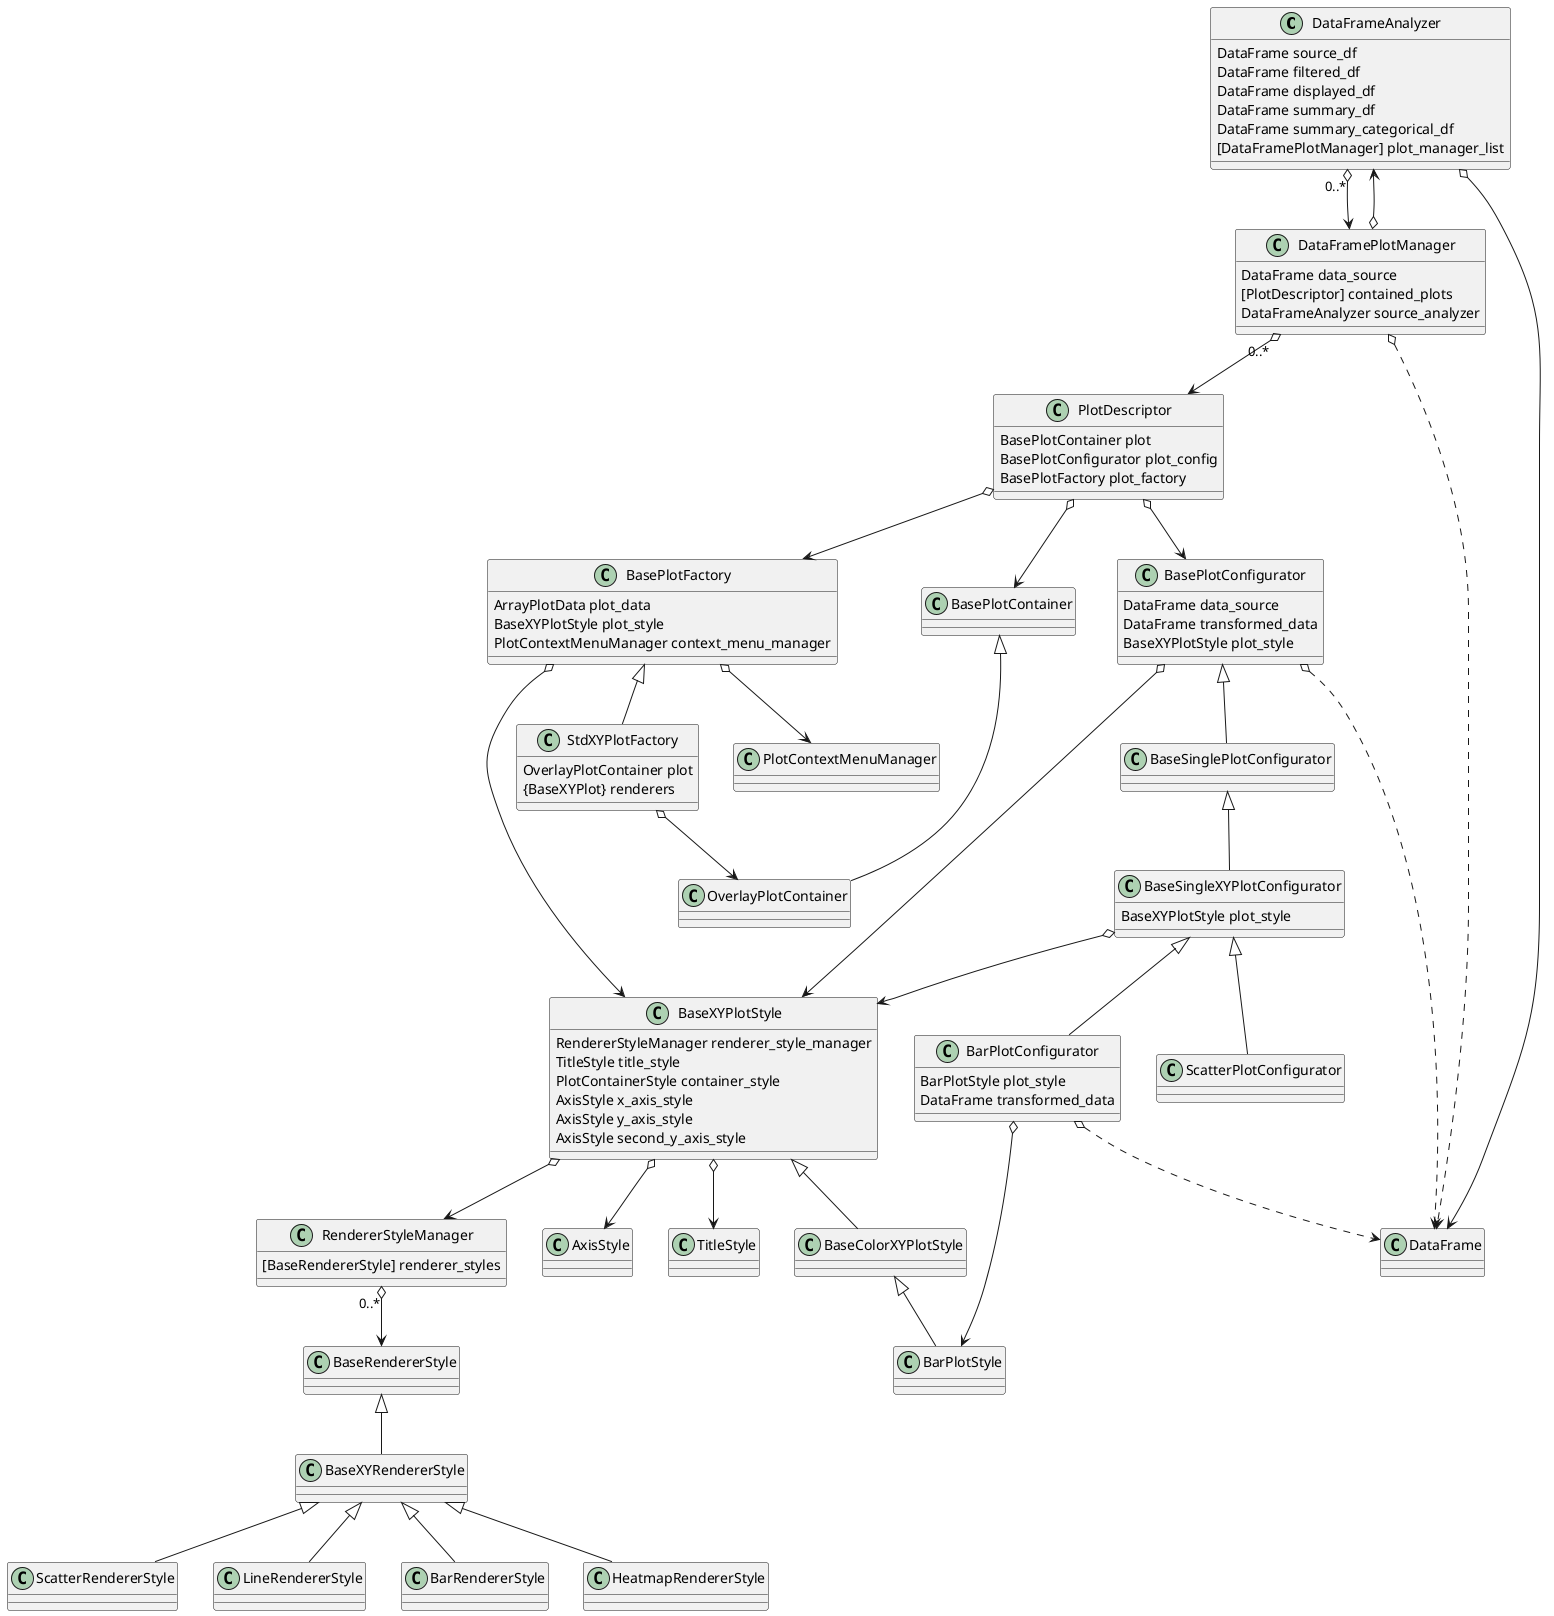 @startuml

class DataFrameAnalyzer {
    DataFrame source_df
    DataFrame filtered_df
    DataFrame displayed_df
    DataFrame summary_df
    DataFrame summary_categorical_df
    [DataFramePlotManager] plot_manager_list

}
DataFrameAnalyzer o--> DataFrame
DataFrameAnalyzer "0..*" o--> DataFramePlotManager

class DataFramePlotManager {
    DataFrame data_source
    [PlotDescriptor] contained_plots
    DataFrameAnalyzer source_analyzer
}
DataFramePlotManager "0..*" o--> PlotDescriptor
DataFramePlotManager o..> DataFrame
DataFramePlotManager o--> DataFrameAnalyzer

class BasePlotFactory {
    ArrayPlotData plot_data
    BaseXYPlotStyle plot_style
    PlotContextMenuManager context_menu_manager
}
BasePlotFactory o--> BaseXYPlotStyle
BasePlotFactory o--> PlotContextMenuManager

class StdXYPlotFactory {
    OverlayPlotContainer plot
    {BaseXYPlot} renderers
}
BasePlotContainer <|-- OverlayPlotContainer
BasePlotFactory <|-- StdXYPlotFactory
StdXYPlotFactory o--> OverlayPlotContainer

class BaseXYPlotStyle {
    RendererStyleManager renderer_style_manager
    TitleStyle title_style
    PlotContainerStyle container_style
    AxisStyle x_axis_style
    AxisStyle y_axis_style
    AxisStyle second_y_axis_style
}
BaseXYPlotStyle o--> RendererStyleManager
BaseXYPlotStyle o--> AxisStyle
BaseXYPlotStyle o--> TitleStyle

class RendererStyleManager {
    [BaseRendererStyle] renderer_styles
}
RendererStyleManager "0..*" o--> BaseRendererStyle
BaseRendererStyle <|-- BaseXYRendererStyle
BaseXYRendererStyle <|-- ScatterRendererStyle
BaseXYRendererStyle <|-- LineRendererStyle
BaseXYRendererStyle <|-- BarRendererStyle
BaseXYRendererStyle <|-- HeatmapRendererStyle


class PlotDescriptor {
    BasePlotContainer plot
    BasePlotConfigurator plot_config
    BasePlotFactory plot_factory
}
PlotDescriptor o--> BasePlotContainer
PlotDescriptor o--> BasePlotConfigurator
PlotDescriptor o--> BasePlotFactory


class BasePlotConfigurator {
    DataFrame data_source
    DataFrame transformed_data
    BaseXYPlotStyle plot_style
}
BasePlotConfigurator o..> DataFrame
BasePlotConfigurator o--> BaseXYPlotStyle

class BaseSingleXYPlotConfigurator {
    BaseXYPlotStyle plot_style
}
BaseSingleXYPlotConfigurator o--> BaseXYPlotStyle

class BarPlotConfigurator {
    BarPlotStyle plot_style
    DataFrame transformed_data
}
BarPlotConfigurator o..> DataFrame
BarPlotConfigurator o--> BarPlotStyle
BaseColorXYPlotStyle <|-- BarPlotStyle
BaseXYPlotStyle <|-- BaseColorXYPlotStyle

class ScatterPlotConfigurator
BasePlotConfigurator <|-- BaseSinglePlotConfigurator
'BasePlotConfigurator <|-- BaseMultiPlotConfigurator
'BaseSingleXYPlotConfigurator <|-- MultiLinePlotConfigurator
'BaseMultiPlotConfigurator <|-- MultiLinePlotConfigurator
BaseSinglePlotConfigurator <|-- BaseSingleXYPlotConfigurator
BaseSingleXYPlotConfigurator <|-- BarPlotConfigurator
BaseSingleXYPlotConfigurator <|-- ScatterPlotConfigurator

'class DataElement
'DataElement <|-- DataFramePlotManager
'DataElement <|-- DataFrameAnalyzer

@enduml